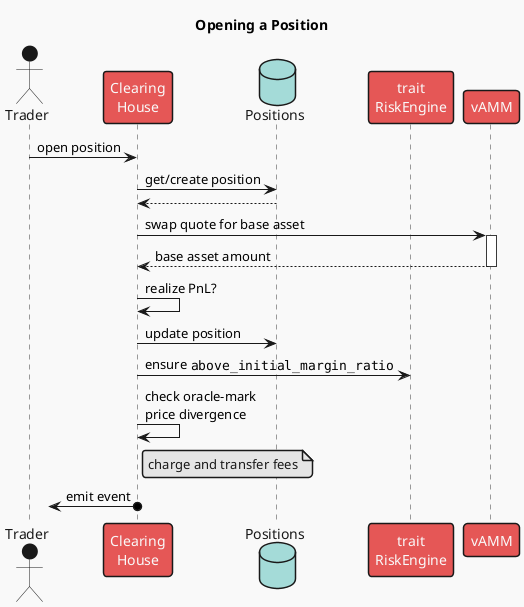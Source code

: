 @startuml open_position
!theme mars
skinparam responseMessageBelowArrow true

title Opening a Position

actor Trader
participant "Clearing\nHouse" as CH
database "Positions" as Storage
participant "trait\nRiskEngine" as RE
participant vAMM

Trader -> CH : open position

CH -> Storage : get/create position
return
'note right CH: compute quote asset\nnotional amount

CH -> vAMM ++ : swap quote for base asset
return base asset amount

CH -> CH : realize PnL?

CH -> Storage : update position

'RiskEngine
CH -> RE : ensure ""above_initial_margin_ratio""
'note right CH : ensure margin ratio\nabove MMR

CH -> CH: check oracle-mark\nprice divergence

note right CH: charge and transfer fees

?<-o CH : emit event
@enduml
